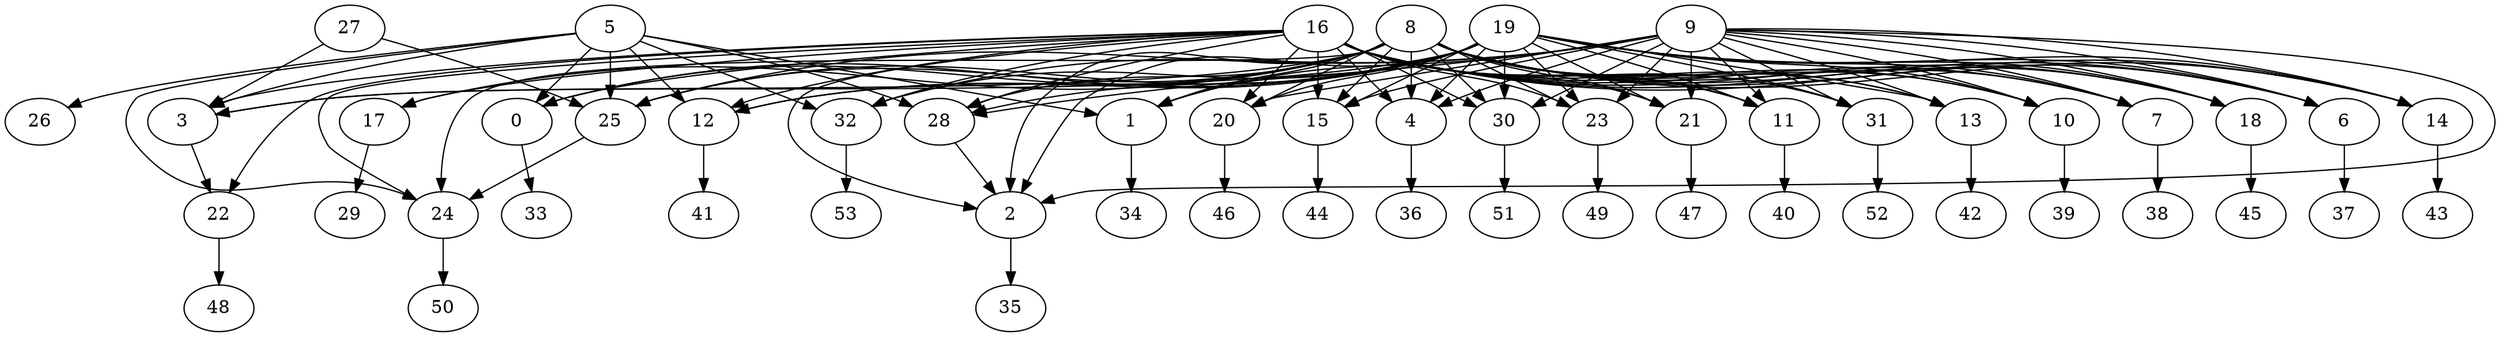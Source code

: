 digraph G {
    9 -> 18;
    16 -> 18;
    19 -> 18;
    8 -> 18;
    16 -> 10;
    9 -> 10;
    19 -> 10;
    8 -> 10;
    16 -> 7;
    9 -> 7;
    19 -> 7;
    8 -> 7;
    9 -> 6;
    16 -> 6;
    19 -> 6;
    8 -> 6;
    5 -> 24;
    8 -> 24;
    25 -> 24;
    16 -> 24;
    5 -> 25;
    27 -> 25;
    8 -> 25;
    19 -> 25;
    9 -> 25;
    8 -> 14;
    16 -> 14;
    19 -> 14;
    9 -> 14;
    9 -> 20;
    16 -> 20;
    19 -> 20;
    8 -> 20;
    9 -> 15;
    16 -> 15;
    19 -> 15;
    8 -> 15;
    19 -> 4;
    16 -> 4;
    8 -> 4;
    9 -> 4;
    16 -> 30;
    19 -> 30;
    9 -> 30;
    8 -> 30;
    8 -> 23;
    16 -> 23;
    9 -> 23;
    19 -> 23;
    9 -> 21;
    16 -> 21;
    19 -> 21;
    8 -> 21;
    9 -> 11;
    8 -> 11;
    16 -> 11;
    19 -> 11;
    5 -> 26;
    8 -> 17;
    16 -> 17;
    17 -> 29;
    9 -> 31;
    8 -> 31;
    19 -> 31;
    16 -> 31;
    8 -> 12;
    16 -> 12;
    19 -> 12;
    5 -> 12;
    9 -> 32;
    16 -> 32;
    19 -> 32;
    5 -> 32;
    8 -> 13;
    16 -> 13;
    19 -> 13;
    9 -> 13;
    9 -> 28;
    8 -> 28;
    5 -> 28;
    16 -> 28;
    19 -> 28;
    3 -> 22;
    16 -> 22;
    27 -> 3;
    8 -> 3;
    16 -> 3;
    5 -> 3;
    19 -> 3;
    8 -> 2;
    16 -> 2;
    19 -> 2;
    9 -> 2;
    28 -> 2;
    19 -> 1;
    5 -> 1;
    9 -> 1;
    8 -> 1;
    16 -> 0;
    19 -> 0;
    5 -> 0;
    8 -> 0;
    0 -> 33;
    1 -> 34;
    2 -> 35;
    4 -> 36;
    6 -> 37;
    7 -> 38;
    10 -> 39;
    11 -> 40;
    12 -> 41;
    13 -> 42;
    14 -> 43;
    15 -> 44;
    18 -> 45;
    20 -> 46;
    21 -> 47;
    22 -> 48;
    23 -> 49;
    24 -> 50;
    30 -> 51;
    31 -> 52;
    32 -> 53;
}
